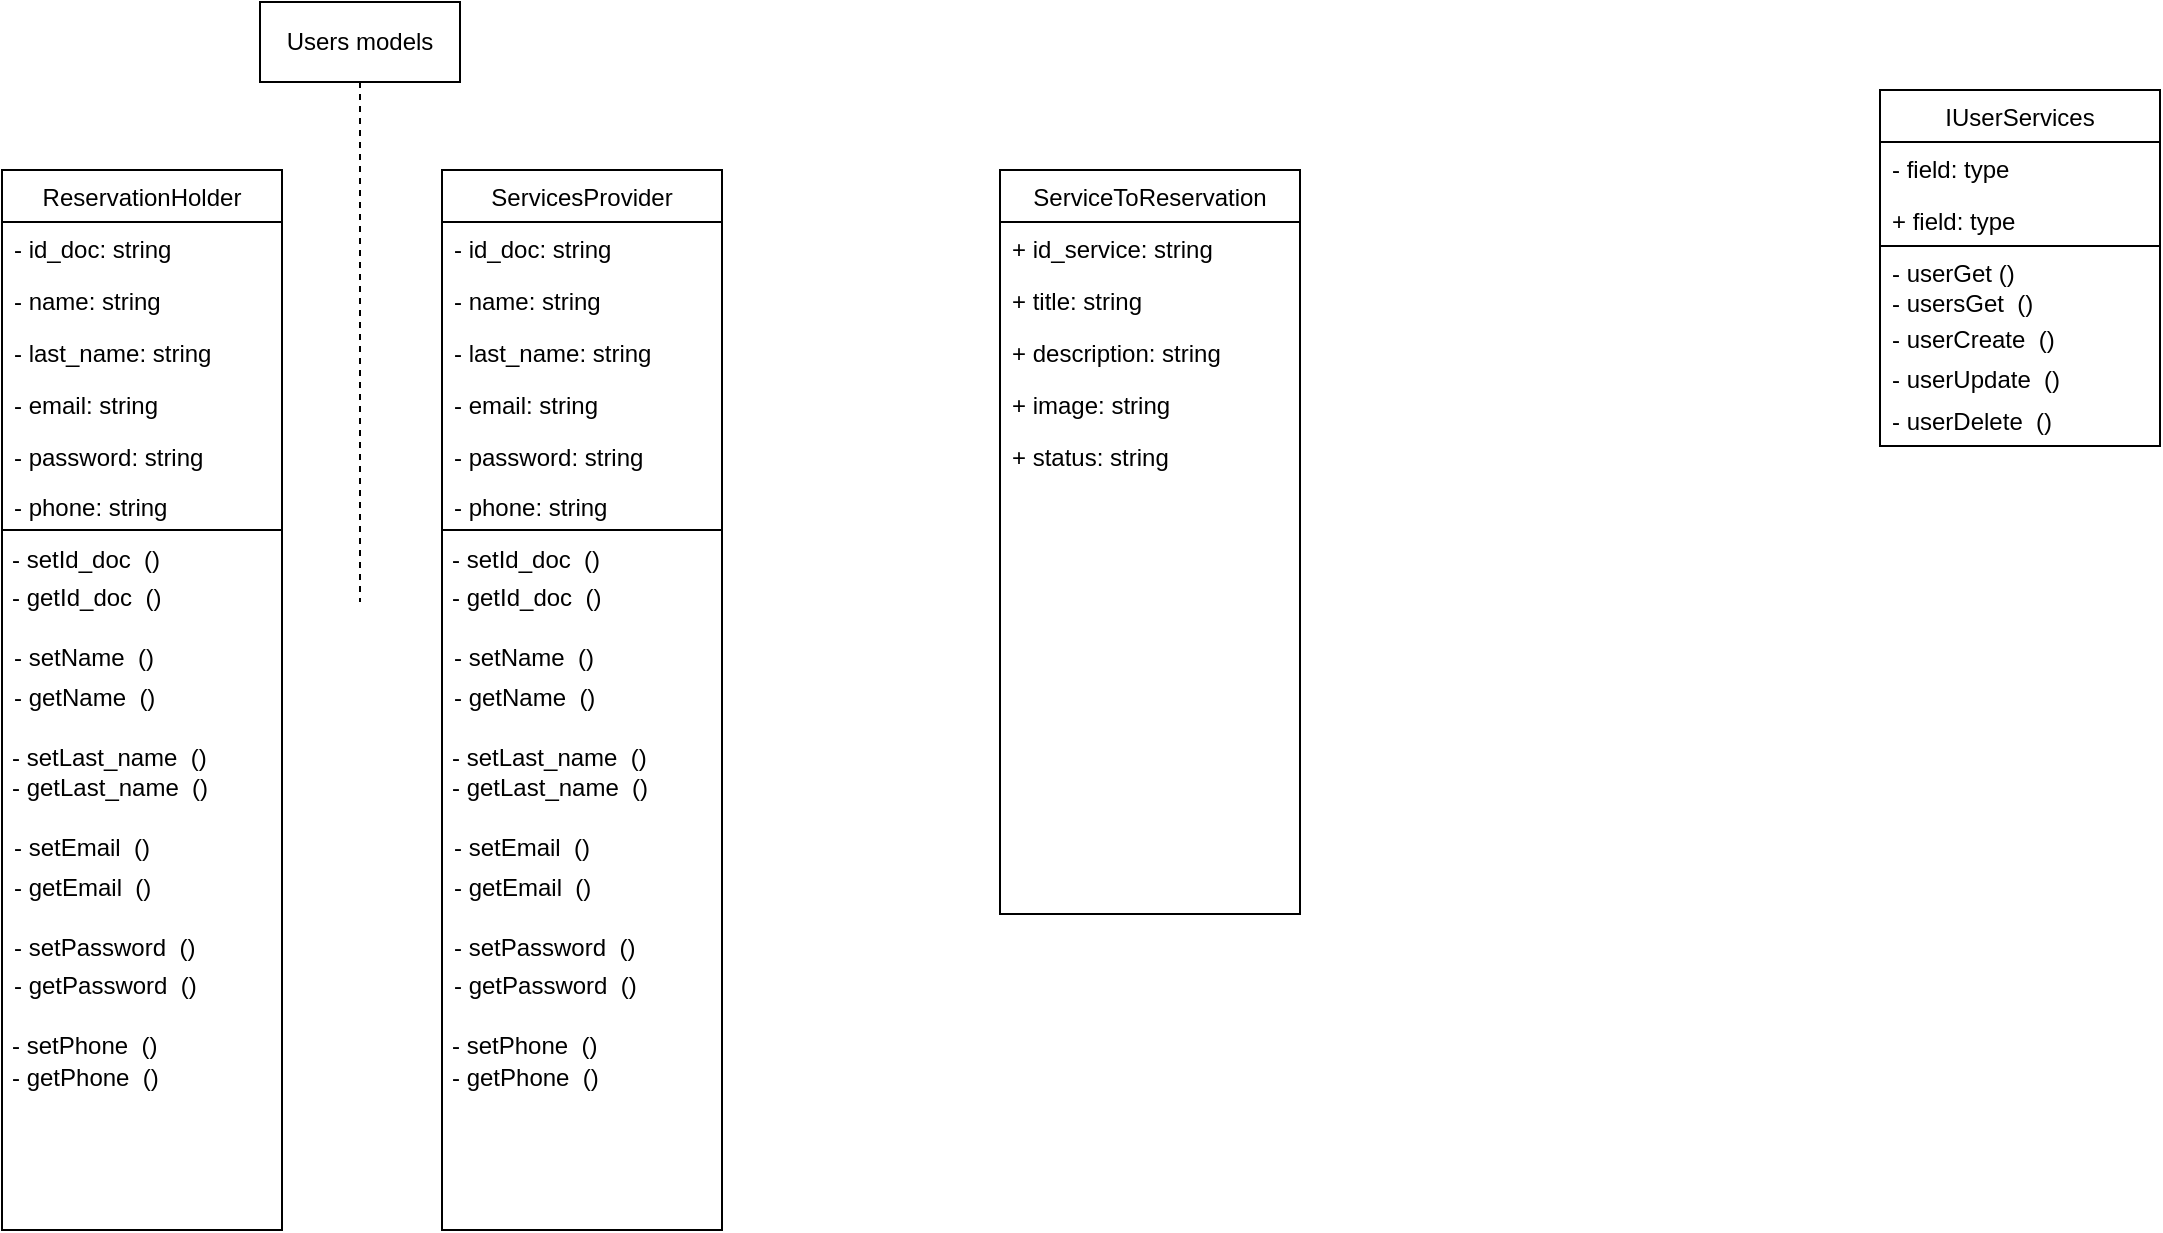<mxfile version="20.8.16" type="device"><diagram name="Página-1" id="p7WvWnOXc1VU-XqxqHcg"><mxGraphModel dx="1691" dy="1685" grid="1" gridSize="10" guides="1" tooltips="1" connect="1" arrows="1" fold="1" page="1" pageScale="1" pageWidth="827" pageHeight="1169" math="0" shadow="0"><root><mxCell id="0"/><mxCell id="1" parent="0"/><mxCell id="ILPrCHtHxTySWSuVq4C0-25" value="- userGet () &#10;" style="text;strokeColor=default;fillColor=none;align=left;verticalAlign=top;spacingLeft=4;spacingRight=4;overflow=hidden;rotatable=0;points=[[0,0.5],[1,0.5]];portConstraint=eastwest;" vertex="1" parent="1"><mxGeometry x="840" y="118" width="140" height="100" as="geometry"/></mxCell><mxCell id="ILPrCHtHxTySWSuVq4C0-51" value="- usersGet  ()" style="text;strokeColor=none;fillColor=none;align=left;verticalAlign=top;spacingLeft=4;spacingRight=4;overflow=hidden;rotatable=0;points=[[0,0.5],[1,0.5]];portConstraint=eastwest;" vertex="1" parent="1"><mxGeometry x="840" y="133" width="140" height="26" as="geometry"/></mxCell><mxCell id="ILPrCHtHxTySWSuVq4C0-56" value="- userCreate  ()" style="text;strokeColor=none;fillColor=none;align=left;verticalAlign=top;spacingLeft=4;spacingRight=4;overflow=hidden;rotatable=0;points=[[0,0.5],[1,0.5]];portConstraint=eastwest;" vertex="1" parent="1"><mxGeometry x="840" y="151" width="140" height="50" as="geometry"/></mxCell><mxCell id="ILPrCHtHxTySWSuVq4C0-57" value="- userUpdate  ()" style="text;strokeColor=none;fillColor=none;align=left;verticalAlign=top;spacingLeft=4;spacingRight=4;overflow=hidden;rotatable=0;points=[[0,0.5],[1,0.5]];portConstraint=eastwest;" vertex="1" parent="1"><mxGeometry x="840" y="171" width="140" height="26" as="geometry"/></mxCell><mxCell id="ILPrCHtHxTySWSuVq4C0-72" value="IUserServices" style="swimlane;fontStyle=0;childLayout=stackLayout;horizontal=1;startSize=26;fillColor=none;horizontalStack=0;resizeParent=1;resizeParentMax=0;resizeLast=0;collapsible=1;marginBottom=0;strokeColor=default;" vertex="1" parent="1"><mxGeometry x="840" y="40" width="140" height="78" as="geometry"/></mxCell><mxCell id="ILPrCHtHxTySWSuVq4C0-74" value="- field: type" style="text;strokeColor=none;fillColor=none;align=left;verticalAlign=top;spacingLeft=4;spacingRight=4;overflow=hidden;rotatable=0;points=[[0,0.5],[1,0.5]];portConstraint=eastwest;" vertex="1" parent="ILPrCHtHxTySWSuVq4C0-72"><mxGeometry y="26" width="140" height="26" as="geometry"/></mxCell><mxCell id="ILPrCHtHxTySWSuVq4C0-75" value="+ field: type" style="text;strokeColor=none;fillColor=none;align=left;verticalAlign=top;spacingLeft=4;spacingRight=4;overflow=hidden;rotatable=0;points=[[0,0.5],[1,0.5]];portConstraint=eastwest;" vertex="1" parent="ILPrCHtHxTySWSuVq4C0-72"><mxGeometry y="52" width="140" height="26" as="geometry"/></mxCell><mxCell id="ILPrCHtHxTySWSuVq4C0-125" value="ServicesProvider" style="swimlane;fontStyle=0;childLayout=stackLayout;horizontal=1;startSize=26;fillColor=none;horizontalStack=0;resizeParent=1;resizeParentMax=0;resizeLast=0;collapsible=1;marginBottom=0;" vertex="1" parent="1"><mxGeometry x="121" y="80" width="140" height="180" as="geometry"/></mxCell><mxCell id="ILPrCHtHxTySWSuVq4C0-126" value="- id_doc: string" style="text;strokeColor=none;fillColor=none;align=left;verticalAlign=top;spacingLeft=4;spacingRight=4;overflow=hidden;rotatable=0;points=[[0,0.5],[1,0.5]];portConstraint=eastwest;" vertex="1" parent="ILPrCHtHxTySWSuVq4C0-125"><mxGeometry y="26" width="140" height="26" as="geometry"/></mxCell><mxCell id="ILPrCHtHxTySWSuVq4C0-127" value="- name: string" style="text;strokeColor=none;fillColor=none;align=left;verticalAlign=top;spacingLeft=4;spacingRight=4;overflow=hidden;rotatable=0;points=[[0,0.5],[1,0.5]];portConstraint=eastwest;" vertex="1" parent="ILPrCHtHxTySWSuVq4C0-125"><mxGeometry y="52" width="140" height="26" as="geometry"/></mxCell><mxCell id="ILPrCHtHxTySWSuVq4C0-128" value="- last_name: string" style="text;strokeColor=none;fillColor=none;align=left;verticalAlign=top;spacingLeft=4;spacingRight=4;overflow=hidden;rotatable=0;points=[[0,0.5],[1,0.5]];portConstraint=eastwest;" vertex="1" parent="ILPrCHtHxTySWSuVq4C0-125"><mxGeometry y="78" width="140" height="26" as="geometry"/></mxCell><mxCell id="ILPrCHtHxTySWSuVq4C0-129" value="- email: string" style="text;strokeColor=none;fillColor=none;align=left;verticalAlign=top;spacingLeft=4;spacingRight=4;overflow=hidden;rotatable=0;points=[[0,0.5],[1,0.5]];portConstraint=eastwest;" vertex="1" parent="ILPrCHtHxTySWSuVq4C0-125"><mxGeometry y="104" width="140" height="26" as="geometry"/></mxCell><mxCell id="ILPrCHtHxTySWSuVq4C0-130" value="- password: string" style="text;strokeColor=none;fillColor=none;align=left;verticalAlign=top;spacingLeft=4;spacingRight=4;overflow=hidden;rotatable=0;points=[[0,0.5],[1,0.5]];portConstraint=eastwest;" vertex="1" parent="ILPrCHtHxTySWSuVq4C0-125"><mxGeometry y="130" width="140" height="50" as="geometry"/></mxCell><mxCell id="ILPrCHtHxTySWSuVq4C0-131" value="" style="text;strokeColor=default;fillColor=none;align=left;verticalAlign=top;spacingLeft=4;spacingRight=4;overflow=hidden;rotatable=0;points=[[0,0.5],[1,0.5]];portConstraint=eastwest;" vertex="1" parent="1"><mxGeometry x="121" y="260" width="140" height="350" as="geometry"/></mxCell><mxCell id="ILPrCHtHxTySWSuVq4C0-132" value="- phone: string" style="text;strokeColor=none;fillColor=none;align=left;verticalAlign=top;spacingLeft=4;spacingRight=4;overflow=hidden;rotatable=0;points=[[0,0.5],[1,0.5]];portConstraint=eastwest;" vertex="1" parent="1"><mxGeometry x="121" y="235" width="140" height="26" as="geometry"/></mxCell><mxCell id="ILPrCHtHxTySWSuVq4C0-133" value="- setId_doc  ()" style="text;strokeColor=none;fillColor=none;align=left;verticalAlign=top;spacingLeft=4;spacingRight=4;overflow=hidden;rotatable=0;points=[[0,0.5],[1,0.5]];portConstraint=eastwest;" vertex="1" parent="1"><mxGeometry x="120" y="261" width="140" height="30" as="geometry"/></mxCell><mxCell id="ILPrCHtHxTySWSuVq4C0-134" value="- getId_doc  ()" style="text;strokeColor=none;fillColor=none;align=left;verticalAlign=top;spacingLeft=4;spacingRight=4;overflow=hidden;rotatable=0;points=[[0,0.5],[1,0.5]];portConstraint=eastwest;" vertex="1" parent="1"><mxGeometry x="120" y="280" width="140" height="30" as="geometry"/></mxCell><mxCell id="ILPrCHtHxTySWSuVq4C0-135" value="- setName  ()" style="text;strokeColor=none;fillColor=none;align=left;verticalAlign=top;spacingLeft=4;spacingRight=4;overflow=hidden;rotatable=0;points=[[0,0.5],[1,0.5]];portConstraint=eastwest;" vertex="1" parent="1"><mxGeometry x="121" y="310" width="139" height="30" as="geometry"/></mxCell><mxCell id="ILPrCHtHxTySWSuVq4C0-136" value="- getName  ()" style="text;strokeColor=none;fillColor=none;align=left;verticalAlign=top;spacingLeft=4;spacingRight=4;overflow=hidden;rotatable=0;points=[[0,0.5],[1,0.5]];portConstraint=eastwest;" vertex="1" parent="1"><mxGeometry x="121" y="330" width="140" height="30" as="geometry"/></mxCell><mxCell id="ILPrCHtHxTySWSuVq4C0-137" value="- setLast_name  ()" style="text;strokeColor=none;fillColor=none;align=left;verticalAlign=top;spacingLeft=4;spacingRight=4;overflow=hidden;rotatable=0;points=[[0,0.5],[1,0.5]];portConstraint=eastwest;" vertex="1" parent="1"><mxGeometry x="120" y="360" width="140" height="30" as="geometry"/></mxCell><mxCell id="ILPrCHtHxTySWSuVq4C0-138" value="- getLast_name  ()" style="text;strokeColor=none;fillColor=none;align=left;verticalAlign=top;spacingLeft=4;spacingRight=4;overflow=hidden;rotatable=0;points=[[0,0.5],[1,0.5]];portConstraint=eastwest;" vertex="1" parent="1"><mxGeometry x="120" y="375" width="140" height="30" as="geometry"/></mxCell><mxCell id="ILPrCHtHxTySWSuVq4C0-139" value="- setEmail  ()" style="text;strokeColor=none;fillColor=none;align=left;verticalAlign=top;spacingLeft=4;spacingRight=4;overflow=hidden;rotatable=0;points=[[0,0.5],[1,0.5]];portConstraint=eastwest;" vertex="1" parent="1"><mxGeometry x="121" y="405" width="140" height="30" as="geometry"/></mxCell><mxCell id="ILPrCHtHxTySWSuVq4C0-140" value="- getEmail  ()" style="text;strokeColor=none;fillColor=none;align=left;verticalAlign=top;spacingLeft=4;spacingRight=4;overflow=hidden;rotatable=0;points=[[0,0.5],[1,0.5]];portConstraint=eastwest;" vertex="1" parent="1"><mxGeometry x="121" y="425" width="140" height="30" as="geometry"/></mxCell><mxCell id="ILPrCHtHxTySWSuVq4C0-141" value="- setPassword  ()" style="text;strokeColor=none;fillColor=none;align=left;verticalAlign=top;spacingLeft=4;spacingRight=4;overflow=hidden;rotatable=0;points=[[0,0.5],[1,0.5]];portConstraint=eastwest;" vertex="1" parent="1"><mxGeometry x="121" y="455" width="140" height="30" as="geometry"/></mxCell><mxCell id="ILPrCHtHxTySWSuVq4C0-142" value="- getPassword  ()" style="text;strokeColor=none;fillColor=none;align=left;verticalAlign=top;spacingLeft=4;spacingRight=4;overflow=hidden;rotatable=0;points=[[0,0.5],[1,0.5]];portConstraint=eastwest;" vertex="1" parent="1"><mxGeometry x="121" y="474" width="140" height="30" as="geometry"/></mxCell><mxCell id="ILPrCHtHxTySWSuVq4C0-143" value="- setPhone  ()" style="text;strokeColor=none;fillColor=none;align=left;verticalAlign=top;spacingLeft=4;spacingRight=4;overflow=hidden;rotatable=0;points=[[0,0.5],[1,0.5]];portConstraint=eastwest;" vertex="1" parent="1"><mxGeometry x="120" y="504" width="140" height="30" as="geometry"/></mxCell><mxCell id="ILPrCHtHxTySWSuVq4C0-144" value="- getPhone  ()" style="text;strokeColor=none;fillColor=none;align=left;verticalAlign=top;spacingLeft=4;spacingRight=4;overflow=hidden;rotatable=0;points=[[0,0.5],[1,0.5]];portConstraint=eastwest;" vertex="1" parent="1"><mxGeometry x="120" y="520" width="140" height="30" as="geometry"/></mxCell><mxCell id="ILPrCHtHxTySWSuVq4C0-146" value="ReservationHolder" style="swimlane;fontStyle=0;childLayout=stackLayout;horizontal=1;startSize=26;fillColor=none;horizontalStack=0;resizeParent=1;resizeParentMax=0;resizeLast=0;collapsible=1;marginBottom=0;" vertex="1" parent="1"><mxGeometry x="-99" y="80" width="140" height="180" as="geometry"/></mxCell><mxCell id="ILPrCHtHxTySWSuVq4C0-147" value="- id_doc: string" style="text;strokeColor=none;fillColor=none;align=left;verticalAlign=top;spacingLeft=4;spacingRight=4;overflow=hidden;rotatable=0;points=[[0,0.5],[1,0.5]];portConstraint=eastwest;" vertex="1" parent="ILPrCHtHxTySWSuVq4C0-146"><mxGeometry y="26" width="140" height="26" as="geometry"/></mxCell><mxCell id="ILPrCHtHxTySWSuVq4C0-148" value="- name: string" style="text;strokeColor=none;fillColor=none;align=left;verticalAlign=top;spacingLeft=4;spacingRight=4;overflow=hidden;rotatable=0;points=[[0,0.5],[1,0.5]];portConstraint=eastwest;" vertex="1" parent="ILPrCHtHxTySWSuVq4C0-146"><mxGeometry y="52" width="140" height="26" as="geometry"/></mxCell><mxCell id="ILPrCHtHxTySWSuVq4C0-149" value="- last_name: string" style="text;strokeColor=none;fillColor=none;align=left;verticalAlign=top;spacingLeft=4;spacingRight=4;overflow=hidden;rotatable=0;points=[[0,0.5],[1,0.5]];portConstraint=eastwest;" vertex="1" parent="ILPrCHtHxTySWSuVq4C0-146"><mxGeometry y="78" width="140" height="26" as="geometry"/></mxCell><mxCell id="ILPrCHtHxTySWSuVq4C0-150" value="- email: string" style="text;strokeColor=none;fillColor=none;align=left;verticalAlign=top;spacingLeft=4;spacingRight=4;overflow=hidden;rotatable=0;points=[[0,0.5],[1,0.5]];portConstraint=eastwest;" vertex="1" parent="ILPrCHtHxTySWSuVq4C0-146"><mxGeometry y="104" width="140" height="26" as="geometry"/></mxCell><mxCell id="ILPrCHtHxTySWSuVq4C0-151" value="- password: string" style="text;strokeColor=none;fillColor=none;align=left;verticalAlign=top;spacingLeft=4;spacingRight=4;overflow=hidden;rotatable=0;points=[[0,0.5],[1,0.5]];portConstraint=eastwest;" vertex="1" parent="ILPrCHtHxTySWSuVq4C0-146"><mxGeometry y="130" width="140" height="50" as="geometry"/></mxCell><mxCell id="ILPrCHtHxTySWSuVq4C0-152" value="" style="text;strokeColor=default;fillColor=none;align=left;verticalAlign=top;spacingLeft=4;spacingRight=4;overflow=hidden;rotatable=0;points=[[0,0.5],[1,0.5]];portConstraint=eastwest;" vertex="1" parent="1"><mxGeometry x="-99" y="260" width="140" height="350" as="geometry"/></mxCell><mxCell id="ILPrCHtHxTySWSuVq4C0-153" value="- phone: string" style="text;strokeColor=none;fillColor=none;align=left;verticalAlign=top;spacingLeft=4;spacingRight=4;overflow=hidden;rotatable=0;points=[[0,0.5],[1,0.5]];portConstraint=eastwest;" vertex="1" parent="1"><mxGeometry x="-99" y="235" width="140" height="26" as="geometry"/></mxCell><mxCell id="ILPrCHtHxTySWSuVq4C0-154" value="- setId_doc  ()" style="text;strokeColor=none;fillColor=none;align=left;verticalAlign=top;spacingLeft=4;spacingRight=4;overflow=hidden;rotatable=0;points=[[0,0.5],[1,0.5]];portConstraint=eastwest;" vertex="1" parent="1"><mxGeometry x="-100" y="261" width="140" height="30" as="geometry"/></mxCell><mxCell id="ILPrCHtHxTySWSuVq4C0-155" value="- getId_doc  ()" style="text;strokeColor=none;fillColor=none;align=left;verticalAlign=top;spacingLeft=4;spacingRight=4;overflow=hidden;rotatable=0;points=[[0,0.5],[1,0.5]];portConstraint=eastwest;" vertex="1" parent="1"><mxGeometry x="-100" y="280" width="140" height="30" as="geometry"/></mxCell><mxCell id="ILPrCHtHxTySWSuVq4C0-156" value="- setName  ()" style="text;strokeColor=none;fillColor=none;align=left;verticalAlign=top;spacingLeft=4;spacingRight=4;overflow=hidden;rotatable=0;points=[[0,0.5],[1,0.5]];portConstraint=eastwest;" vertex="1" parent="1"><mxGeometry x="-99" y="310" width="139" height="30" as="geometry"/></mxCell><mxCell id="ILPrCHtHxTySWSuVq4C0-157" value="- getName  ()" style="text;strokeColor=none;fillColor=none;align=left;verticalAlign=top;spacingLeft=4;spacingRight=4;overflow=hidden;rotatable=0;points=[[0,0.5],[1,0.5]];portConstraint=eastwest;" vertex="1" parent="1"><mxGeometry x="-99" y="330" width="140" height="30" as="geometry"/></mxCell><mxCell id="ILPrCHtHxTySWSuVq4C0-158" value="- setLast_name  ()" style="text;strokeColor=none;fillColor=none;align=left;verticalAlign=top;spacingLeft=4;spacingRight=4;overflow=hidden;rotatable=0;points=[[0,0.5],[1,0.5]];portConstraint=eastwest;" vertex="1" parent="1"><mxGeometry x="-100" y="360" width="140" height="30" as="geometry"/></mxCell><mxCell id="ILPrCHtHxTySWSuVq4C0-159" value="- getLast_name  ()" style="text;strokeColor=none;fillColor=none;align=left;verticalAlign=top;spacingLeft=4;spacingRight=4;overflow=hidden;rotatable=0;points=[[0,0.5],[1,0.5]];portConstraint=eastwest;" vertex="1" parent="1"><mxGeometry x="-100" y="375" width="140" height="30" as="geometry"/></mxCell><mxCell id="ILPrCHtHxTySWSuVq4C0-160" value="- setEmail  ()" style="text;strokeColor=none;fillColor=none;align=left;verticalAlign=top;spacingLeft=4;spacingRight=4;overflow=hidden;rotatable=0;points=[[0,0.5],[1,0.5]];portConstraint=eastwest;" vertex="1" parent="1"><mxGeometry x="-99" y="405" width="140" height="30" as="geometry"/></mxCell><mxCell id="ILPrCHtHxTySWSuVq4C0-161" value="- getEmail  ()" style="text;strokeColor=none;fillColor=none;align=left;verticalAlign=top;spacingLeft=4;spacingRight=4;overflow=hidden;rotatable=0;points=[[0,0.5],[1,0.5]];portConstraint=eastwest;" vertex="1" parent="1"><mxGeometry x="-99" y="425" width="140" height="30" as="geometry"/></mxCell><mxCell id="ILPrCHtHxTySWSuVq4C0-162" value="- setPassword  ()" style="text;strokeColor=none;fillColor=none;align=left;verticalAlign=top;spacingLeft=4;spacingRight=4;overflow=hidden;rotatable=0;points=[[0,0.5],[1,0.5]];portConstraint=eastwest;" vertex="1" parent="1"><mxGeometry x="-99" y="455" width="140" height="30" as="geometry"/></mxCell><mxCell id="ILPrCHtHxTySWSuVq4C0-163" value="- getPassword  ()" style="text;strokeColor=none;fillColor=none;align=left;verticalAlign=top;spacingLeft=4;spacingRight=4;overflow=hidden;rotatable=0;points=[[0,0.5],[1,0.5]];portConstraint=eastwest;" vertex="1" parent="1"><mxGeometry x="-99" y="474" width="140" height="30" as="geometry"/></mxCell><mxCell id="ILPrCHtHxTySWSuVq4C0-164" value="- setPhone  ()" style="text;strokeColor=none;fillColor=none;align=left;verticalAlign=top;spacingLeft=4;spacingRight=4;overflow=hidden;rotatable=0;points=[[0,0.5],[1,0.5]];portConstraint=eastwest;" vertex="1" parent="1"><mxGeometry x="-100" y="504" width="140" height="30" as="geometry"/></mxCell><mxCell id="ILPrCHtHxTySWSuVq4C0-165" value="- getPhone  ()" style="text;strokeColor=none;fillColor=none;align=left;verticalAlign=top;spacingLeft=4;spacingRight=4;overflow=hidden;rotatable=0;points=[[0,0.5],[1,0.5]];portConstraint=eastwest;" vertex="1" parent="1"><mxGeometry x="-100" y="520" width="140" height="30" as="geometry"/></mxCell><mxCell id="ILPrCHtHxTySWSuVq4C0-170" value="Users models" style="shape=umlLifeline;perimeter=lifelinePerimeter;whiteSpace=wrap;html=1;container=1;collapsible=0;recursiveResize=0;outlineConnect=0;strokeColor=default;" vertex="1" parent="1"><mxGeometry x="30" y="-4" width="100" height="300" as="geometry"/></mxCell><mxCell id="ILPrCHtHxTySWSuVq4C0-171" value="- userDelete  ()" style="text;strokeColor=none;fillColor=none;align=left;verticalAlign=top;spacingLeft=4;spacingRight=4;overflow=hidden;rotatable=0;points=[[0,0.5],[1,0.5]];portConstraint=eastwest;" vertex="1" parent="1"><mxGeometry x="840" y="192" width="140" height="26" as="geometry"/></mxCell><mxCell id="ILPrCHtHxTySWSuVq4C0-172" value="ServiceToReservation" style="swimlane;fontStyle=0;childLayout=stackLayout;horizontal=1;startSize=26;fillColor=none;horizontalStack=0;resizeParent=1;resizeParentMax=0;resizeLast=0;collapsible=1;marginBottom=0;strokeColor=default;" vertex="1" parent="1"><mxGeometry x="400" y="80" width="150" height="372" as="geometry"/></mxCell><mxCell id="ILPrCHtHxTySWSuVq4C0-173" value="+ id_service: string" style="text;strokeColor=none;fillColor=none;align=left;verticalAlign=top;spacingLeft=4;spacingRight=4;overflow=hidden;rotatable=0;points=[[0,0.5],[1,0.5]];portConstraint=eastwest;" vertex="1" parent="ILPrCHtHxTySWSuVq4C0-172"><mxGeometry y="26" width="150" height="26" as="geometry"/></mxCell><mxCell id="ILPrCHtHxTySWSuVq4C0-174" value="+ title: string" style="text;strokeColor=none;fillColor=none;align=left;verticalAlign=top;spacingLeft=4;spacingRight=4;overflow=hidden;rotatable=0;points=[[0,0.5],[1,0.5]];portConstraint=eastwest;" vertex="1" parent="ILPrCHtHxTySWSuVq4C0-172"><mxGeometry y="52" width="150" height="26" as="geometry"/></mxCell><mxCell id="ILPrCHtHxTySWSuVq4C0-176" value="+ description: string" style="text;strokeColor=none;fillColor=none;align=left;verticalAlign=top;spacingLeft=4;spacingRight=4;overflow=hidden;rotatable=0;points=[[0,0.5],[1,0.5]];portConstraint=eastwest;" vertex="1" parent="ILPrCHtHxTySWSuVq4C0-172"><mxGeometry y="78" width="150" height="26" as="geometry"/></mxCell><mxCell id="ILPrCHtHxTySWSuVq4C0-178" value="+ image: string" style="text;strokeColor=none;fillColor=none;align=left;verticalAlign=top;spacingLeft=4;spacingRight=4;overflow=hidden;rotatable=0;points=[[0,0.5],[1,0.5]];portConstraint=eastwest;" vertex="1" parent="ILPrCHtHxTySWSuVq4C0-172"><mxGeometry y="104" width="150" height="26" as="geometry"/></mxCell><mxCell id="ILPrCHtHxTySWSuVq4C0-175" value="+ status: string" style="text;strokeColor=none;fillColor=none;align=left;verticalAlign=top;spacingLeft=4;spacingRight=4;overflow=hidden;rotatable=0;points=[[0,0.5],[1,0.5]];portConstraint=eastwest;" vertex="1" parent="ILPrCHtHxTySWSuVq4C0-172"><mxGeometry y="130" width="150" height="242" as="geometry"/></mxCell></root></mxGraphModel></diagram></mxfile>